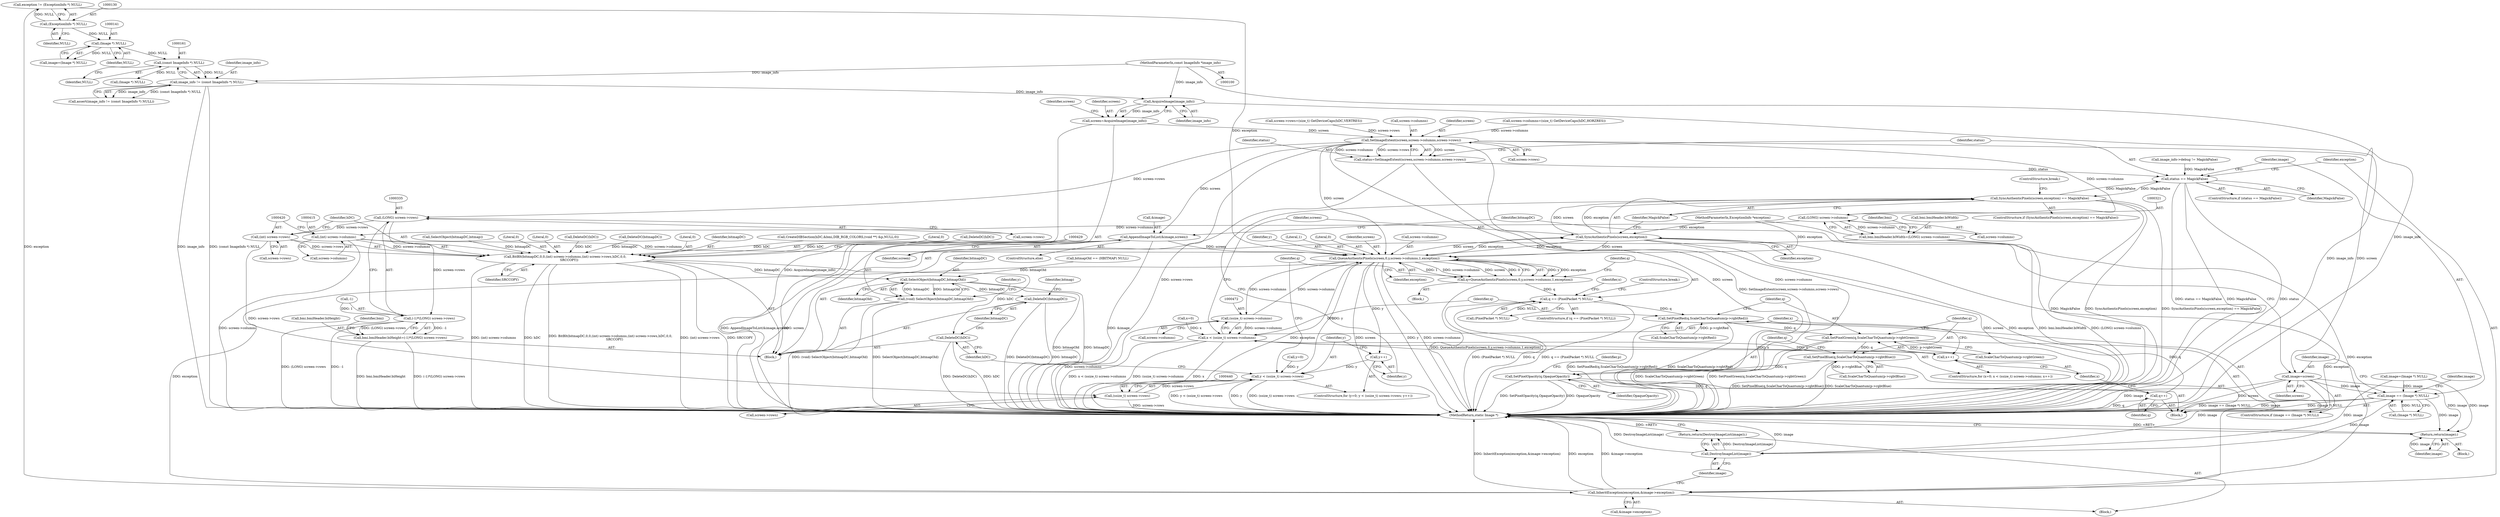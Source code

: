 digraph "0_ImageMagick_8c10b9247509c0484b55330458846115131ec2ae@pointer" {
"1000219" [label="(Call,AcquireImage(image_info))"];
"1000158" [label="(Call,image_info != (const ImageInfo *) NULL)"];
"1000101" [label="(MethodParameterIn,const ImageInfo *image_info)"];
"1000160" [label="(Call,(const ImageInfo *) NULL)"];
"1000140" [label="(Call,(Image *) NULL)"];
"1000129" [label="(Call,(ExceptionInfo *) NULL)"];
"1000217" [label="(Call,screen=AcquireImage(image_info))"];
"1000246" [label="(Call,SetImageExtent(screen,screen->columns,screen->rows))"];
"1000244" [label="(Call,status=SetImageExtent(screen,screen->columns,screen->rows))"];
"1000255" [label="(Call,status == MagickFalse)"];
"1000505" [label="(Call,SyncAuthenticPixels(screen,exception) == MagickFalse)"];
"1000274" [label="(Call,image=screen)"];
"1000266" [label="(Call,DestroyImageList(image))"];
"1000265" [label="(Return,return(DestroyImageList(image));)"];
"1000269" [label="(Call,image == (Image *) NULL)"];
"1000517" [label="(Return,return(image);)"];
"1000278" [label="(Call,AppendImageToList(&image,screen))"];
"1000449" [label="(Call,QueueAuthenticPixels(screen,0,y,screen->columns,1,exception))"];
"1000259" [label="(Call,InheritException(exception,&image->exception))"];
"1000444" [label="(Call,y++)"];
"1000437" [label="(Call,y < (ssize_t) screen->rows)"];
"1000447" [label="(Call,q=QueueAuthenticPixels(screen,0,y,screen->columns,1,exception))"];
"1000459" [label="(Call,q == (PixelPacket *) NULL)"];
"1000479" [label="(Call,SetPixelRed(q,ScaleCharToQuantum(p->rgbtRed)))"];
"1000485" [label="(Call,SetPixelGreen(q,ScaleCharToQuantum(p->rgbtGreen)))"];
"1000491" [label="(Call,SetPixelBlue(q,ScaleCharToQuantum(p->rgbtBlue)))"];
"1000497" [label="(Call,SetPixelOpacity(q,OpaqueOpacity))"];
"1000502" [label="(Call,q++)"];
"1000471" [label="(Call,(ssize_t) screen->columns)"];
"1000469" [label="(Call,x < (ssize_t) screen->columns)"];
"1000476" [label="(Call,x++)"];
"1000506" [label="(Call,SyncAuthenticPixels(screen,exception))"];
"1000320" [label="(Call,(LONG) screen->columns)"];
"1000314" [label="(Call,bmi.bmiHeader.biWidth=(LONG) screen->columns)"];
"1000414" [label="(Call,(int) screen->columns)"];
"1000410" [label="(Call,BitBlt(bitmapDC,0,0,(int) screen->columns,(int) screen->rows,hDC,0,0,\n        SRCCOPY))"];
"1000430" [label="(Call,SelectObject(bitmapDC,bitmapOld))"];
"1000428" [label="(Call,(void) SelectObject(bitmapDC,bitmapOld))"];
"1000513" [label="(Call,DeleteDC(bitmapDC))"];
"1000511" [label="(Call,DeleteDC(hDC))"];
"1000334" [label="(Call,(LONG) screen->rows)"];
"1000331" [label="(Call,(-1)*(LONG) screen->rows)"];
"1000325" [label="(Call,bmi.bmiHeader.biHeight=(-1)*(LONG) screen->rows)"];
"1000419" [label="(Call,(int) screen->rows)"];
"1000439" [label="(Call,(ssize_t) screen->rows)"];
"1000328" [label="(Identifier,bmi)"];
"1000426" [label="(Literal,0)"];
"1000230" [label="(Call,screen->rows=(size_t) GetDeviceCaps(hDC,VERTRES))"];
"1000486" [label="(Identifier,q)"];
"1000331" [label="(Call,(-1)*(LONG) screen->rows)"];
"1000453" [label="(Call,screen->columns)"];
"1000265" [label="(Return,return(DestroyImageList(image));)"];
"1000280" [label="(Identifier,image)"];
"1000487" [label="(Call,ScaleCharToQuantum(p->rgbtGreen))"];
"1000266" [label="(Call,DestroyImageList(image))"];
"1000276" [label="(Identifier,screen)"];
"1000326" [label="(Call,bmi.bmiHeader.biHeight)"];
"1000427" [label="(Identifier,SRCCOPY)"];
"1000480" [label="(Identifier,q)"];
"1000245" [label="(Identifier,status)"];
"1000260" [label="(Identifier,exception)"];
"1000447" [label="(Call,q=QueueAuthenticPixels(screen,0,y,screen->columns,1,exception))"];
"1000160" [label="(Call,(const ImageInfo *) NULL)"];
"1000162" [label="(Identifier,NULL)"];
"1000434" [label="(Call,y=0)"];
"1000244" [label="(Call,status=SetImageExtent(screen,screen->columns,screen->rows))"];
"1000269" [label="(Call,image == (Image *) NULL)"];
"1000101" [label="(MethodParameterIn,const ImageInfo *image_info)"];
"1000275" [label="(Identifier,image)"];
"1000481" [label="(Call,ScaleCharToQuantum(p->rgbtRed))"];
"1000435" [label="(Identifier,y)"];
"1000258" [label="(Block,)"];
"1000438" [label="(Identifier,y)"];
"1000172" [label="(Call,image=(Image *) NULL)"];
"1000460" [label="(Identifier,q)"];
"1000401" [label="(Call,DeleteDC(hDC))"];
"1000223" [label="(Identifier,screen)"];
"1000246" [label="(Call,SetImageExtent(screen,screen->columns,screen->rows))"];
"1000281" [label="(Identifier,screen)"];
"1000271" [label="(Call,(Image *) NULL)"];
"1000458" [label="(ControlStructure,if (q == (PixelPacket *) NULL))"];
"1000501" [label="(Identifier,p)"];
"1000513" [label="(Call,DeleteDC(bitmapDC))"];
"1000510" [label="(ControlStructure,break;)"];
"1000187" [label="(Block,)"];
"1000445" [label="(Identifier,y)"];
"1000456" [label="(Literal,1)"];
"1000279" [label="(Call,&image)"];
"1000449" [label="(Call,QueueAuthenticPixels(screen,0,y,screen->columns,1,exception))"];
"1000274" [label="(Call,image=screen)"];
"1000261" [label="(Call,&image->exception)"];
"1000248" [label="(Call,screen->columns)"];
"1000421" [label="(Call,screen->rows)"];
"1000451" [label="(Literal,0)"];
"1000342" [label="(Identifier,bmi)"];
"1000465" [label="(ControlStructure,for (x=0; x < (ssize_t) screen->columns; x++))"];
"1000459" [label="(Call,q == (PixelPacket *) NULL)"];
"1000270" [label="(Identifier,image)"];
"1000467" [label="(Identifier,x)"];
"1000410" [label="(Call,BitBlt(bitmapDC,0,0,(int) screen->columns,(int) screen->rows,hDC,0,0,\n        SRCCOPY))"];
"1000450" [label="(Identifier,screen)"];
"1000424" [label="(Identifier,hDC)"];
"1000391" [label="(Call,SelectObject(bitmapDC,bitmap))"];
"1000315" [label="(Call,bmi.bmiHeader.biWidth)"];
"1000499" [label="(Identifier,OpaqueOpacity)"];
"1000334" [label="(Call,(LONG) screen->rows)"];
"1000428" [label="(Call,(void) SelectObject(bitmapDC,bitmapOld))"];
"1000519" [label="(MethodReturn,static Image *)"];
"1000461" [label="(Call,(PixelPacket *) NULL)"];
"1000129" [label="(Call,(ExceptionInfo *) NULL)"];
"1000112" [label="(Call,image_info->debug != MagickFalse)"];
"1000473" [label="(Call,screen->columns)"];
"1000251" [label="(Call,screen->rows)"];
"1000103" [label="(Block,)"];
"1000247" [label="(Identifier,screen)"];
"1000416" [label="(Call,screen->columns)"];
"1000431" [label="(Identifier,bitmapDC)"];
"1000412" [label="(Literal,0)"];
"1000425" [label="(Literal,0)"];
"1000380" [label="(Call,DeleteDC(hDC))"];
"1000516" [label="(Identifier,bitmap)"];
"1000218" [label="(Identifier,screen)"];
"1000508" [label="(Identifier,exception)"];
"1000479" [label="(Call,SetPixelRed(q,ScaleCharToQuantum(p->rgbtRed)))"];
"1000502" [label="(Call,q++)"];
"1000457" [label="(Identifier,exception)"];
"1000277" [label="(ControlStructure,else)"];
"1000267" [label="(Identifier,image)"];
"1000485" [label="(Call,SetPixelGreen(q,ScaleCharToQuantum(p->rgbtGreen)))"];
"1000514" [label="(Identifier,bitmapDC)"];
"1000159" [label="(Identifier,image_info)"];
"1000437" [label="(Call,y < (ssize_t) screen->rows)"];
"1000314" [label="(Call,bmi.bmiHeader.biWidth=(LONG) screen->columns)"];
"1000403" [label="(Call,DeleteDC(bitmapDC))"];
"1000439" [label="(Call,(ssize_t) screen->rows)"];
"1000511" [label="(Call,DeleteDC(hDC))"];
"1000254" [label="(ControlStructure,if (status == MagickFalse))"];
"1000322" [label="(Call,screen->columns)"];
"1000498" [label="(Identifier,q)"];
"1000444" [label="(Call,y++)"];
"1000471" [label="(Call,(ssize_t) screen->columns)"];
"1000419" [label="(Call,(int) screen->rows)"];
"1000268" [label="(ControlStructure,if (image == (Image *) NULL))"];
"1000278" [label="(Call,AppendImageToList(&image,screen))"];
"1000217" [label="(Call,screen=AcquireImage(image_info))"];
"1000325" [label="(Call,bmi.bmiHeader.biHeight=(-1)*(LONG) screen->rows)"];
"1000257" [label="(Identifier,MagickFalse)"];
"1000255" [label="(Call,status == MagickFalse)"];
"1000512" [label="(Identifier,hDC)"];
"1000259" [label="(Call,InheritException(exception,&image->exception))"];
"1000446" [label="(Block,)"];
"1000283" [label="(Identifier,bitmapDC)"];
"1000158" [label="(Call,image_info != (const ImageInfo *) NULL)"];
"1000140" [label="(Call,(Image *) NULL)"];
"1000157" [label="(Call,assert(image_info != (const ImageInfo *) NULL))"];
"1000466" [label="(Call,x=0)"];
"1000433" [label="(ControlStructure,for (y=0; y < (ssize_t) screen->rows; y++))"];
"1000332" [label="(Call,-1)"];
"1000221" [label="(Call,screen->columns=(size_t) GetDeviceCaps(hDC,HORZRES))"];
"1000506" [label="(Call,SyncAuthenticPixels(screen,exception))"];
"1000127" [label="(Call,exception != (ExceptionInfo *) NULL)"];
"1000220" [label="(Identifier,image_info)"];
"1000414" [label="(Call,(int) screen->columns)"];
"1000464" [label="(ControlStructure,break;)"];
"1000505" [label="(Call,SyncAuthenticPixels(screen,exception) == MagickFalse)"];
"1000492" [label="(Identifier,q)"];
"1000469" [label="(Call,x < (ssize_t) screen->columns)"];
"1000256" [label="(Identifier,status)"];
"1000517" [label="(Return,return(image);)"];
"1000477" [label="(Identifier,x)"];
"1000476" [label="(Call,x++)"];
"1000413" [label="(Literal,0)"];
"1000336" [label="(Call,screen->rows)"];
"1000131" [label="(Identifier,NULL)"];
"1000411" [label="(Identifier,bitmapDC)"];
"1000441" [label="(Call,screen->rows)"];
"1000142" [label="(Identifier,NULL)"];
"1000518" [label="(Identifier,image)"];
"1000491" [label="(Call,SetPixelBlue(q,ScaleCharToQuantum(p->rgbtBlue)))"];
"1000493" [label="(Call,ScaleCharToQuantum(p->rgbtBlue))"];
"1000395" [label="(Call,bitmapOld == (HBITMAP) NULL)"];
"1000174" [label="(Call,(Image *) NULL)"];
"1000470" [label="(Identifier,x)"];
"1000509" [label="(Identifier,MagickFalse)"];
"1000497" [label="(Call,SetPixelOpacity(q,OpaqueOpacity))"];
"1000448" [label="(Identifier,q)"];
"1000432" [label="(Identifier,bitmapOld)"];
"1000452" [label="(Identifier,y)"];
"1000219" [label="(Call,AcquireImage(image_info))"];
"1000320" [label="(Call,(LONG) screen->columns)"];
"1000478" [label="(Block,)"];
"1000138" [label="(Call,image=(Image *) NULL)"];
"1000507" [label="(Identifier,screen)"];
"1000362" [label="(Call,CreateDIBSection(hDC,&bmi,DIB_RGB_COLORS,(void **) &p,NULL,0))"];
"1000102" [label="(MethodParameterIn,ExceptionInfo *exception)"];
"1000503" [label="(Identifier,q)"];
"1000430" [label="(Call,SelectObject(bitmapDC,bitmapOld))"];
"1000504" [label="(ControlStructure,if (SyncAuthenticPixels(screen,exception) == MagickFalse))"];
"1000219" -> "1000217"  [label="AST: "];
"1000219" -> "1000220"  [label="CFG: "];
"1000220" -> "1000219"  [label="AST: "];
"1000217" -> "1000219"  [label="CFG: "];
"1000219" -> "1000519"  [label="DDG: image_info"];
"1000219" -> "1000217"  [label="DDG: image_info"];
"1000158" -> "1000219"  [label="DDG: image_info"];
"1000101" -> "1000219"  [label="DDG: image_info"];
"1000158" -> "1000157"  [label="AST: "];
"1000158" -> "1000160"  [label="CFG: "];
"1000159" -> "1000158"  [label="AST: "];
"1000160" -> "1000158"  [label="AST: "];
"1000157" -> "1000158"  [label="CFG: "];
"1000158" -> "1000519"  [label="DDG: image_info"];
"1000158" -> "1000519"  [label="DDG: (const ImageInfo *) NULL"];
"1000158" -> "1000157"  [label="DDG: image_info"];
"1000158" -> "1000157"  [label="DDG: (const ImageInfo *) NULL"];
"1000101" -> "1000158"  [label="DDG: image_info"];
"1000160" -> "1000158"  [label="DDG: NULL"];
"1000101" -> "1000100"  [label="AST: "];
"1000101" -> "1000519"  [label="DDG: image_info"];
"1000160" -> "1000162"  [label="CFG: "];
"1000161" -> "1000160"  [label="AST: "];
"1000162" -> "1000160"  [label="AST: "];
"1000140" -> "1000160"  [label="DDG: NULL"];
"1000160" -> "1000174"  [label="DDG: NULL"];
"1000140" -> "1000138"  [label="AST: "];
"1000140" -> "1000142"  [label="CFG: "];
"1000141" -> "1000140"  [label="AST: "];
"1000142" -> "1000140"  [label="AST: "];
"1000138" -> "1000140"  [label="CFG: "];
"1000140" -> "1000138"  [label="DDG: NULL"];
"1000129" -> "1000140"  [label="DDG: NULL"];
"1000129" -> "1000127"  [label="AST: "];
"1000129" -> "1000131"  [label="CFG: "];
"1000130" -> "1000129"  [label="AST: "];
"1000131" -> "1000129"  [label="AST: "];
"1000127" -> "1000129"  [label="CFG: "];
"1000129" -> "1000127"  [label="DDG: NULL"];
"1000217" -> "1000187"  [label="AST: "];
"1000218" -> "1000217"  [label="AST: "];
"1000223" -> "1000217"  [label="CFG: "];
"1000217" -> "1000519"  [label="DDG: AcquireImage(image_info)"];
"1000217" -> "1000246"  [label="DDG: screen"];
"1000246" -> "1000244"  [label="AST: "];
"1000246" -> "1000251"  [label="CFG: "];
"1000247" -> "1000246"  [label="AST: "];
"1000248" -> "1000246"  [label="AST: "];
"1000251" -> "1000246"  [label="AST: "];
"1000244" -> "1000246"  [label="CFG: "];
"1000246" -> "1000519"  [label="DDG: screen->columns"];
"1000246" -> "1000519"  [label="DDG: screen->rows"];
"1000246" -> "1000519"  [label="DDG: screen"];
"1000246" -> "1000244"  [label="DDG: screen"];
"1000246" -> "1000244"  [label="DDG: screen->columns"];
"1000246" -> "1000244"  [label="DDG: screen->rows"];
"1000221" -> "1000246"  [label="DDG: screen->columns"];
"1000230" -> "1000246"  [label="DDG: screen->rows"];
"1000246" -> "1000274"  [label="DDG: screen"];
"1000246" -> "1000278"  [label="DDG: screen"];
"1000246" -> "1000320"  [label="DDG: screen->columns"];
"1000246" -> "1000334"  [label="DDG: screen->rows"];
"1000246" -> "1000449"  [label="DDG: screen"];
"1000244" -> "1000187"  [label="AST: "];
"1000245" -> "1000244"  [label="AST: "];
"1000256" -> "1000244"  [label="CFG: "];
"1000244" -> "1000519"  [label="DDG: SetImageExtent(screen,screen->columns,screen->rows)"];
"1000244" -> "1000255"  [label="DDG: status"];
"1000255" -> "1000254"  [label="AST: "];
"1000255" -> "1000257"  [label="CFG: "];
"1000256" -> "1000255"  [label="AST: "];
"1000257" -> "1000255"  [label="AST: "];
"1000260" -> "1000255"  [label="CFG: "];
"1000270" -> "1000255"  [label="CFG: "];
"1000255" -> "1000519"  [label="DDG: status == MagickFalse"];
"1000255" -> "1000519"  [label="DDG: MagickFalse"];
"1000255" -> "1000519"  [label="DDG: status"];
"1000505" -> "1000255"  [label="DDG: MagickFalse"];
"1000112" -> "1000255"  [label="DDG: MagickFalse"];
"1000255" -> "1000505"  [label="DDG: MagickFalse"];
"1000505" -> "1000504"  [label="AST: "];
"1000505" -> "1000509"  [label="CFG: "];
"1000506" -> "1000505"  [label="AST: "];
"1000509" -> "1000505"  [label="AST: "];
"1000510" -> "1000505"  [label="CFG: "];
"1000445" -> "1000505"  [label="CFG: "];
"1000505" -> "1000519"  [label="DDG: MagickFalse"];
"1000505" -> "1000519"  [label="DDG: SyncAuthenticPixels(screen,exception)"];
"1000505" -> "1000519"  [label="DDG: SyncAuthenticPixels(screen,exception) == MagickFalse"];
"1000506" -> "1000505"  [label="DDG: screen"];
"1000506" -> "1000505"  [label="DDG: exception"];
"1000274" -> "1000268"  [label="AST: "];
"1000274" -> "1000276"  [label="CFG: "];
"1000275" -> "1000274"  [label="AST: "];
"1000276" -> "1000274"  [label="AST: "];
"1000283" -> "1000274"  [label="CFG: "];
"1000274" -> "1000519"  [label="DDG: image"];
"1000274" -> "1000519"  [label="DDG: screen"];
"1000274" -> "1000266"  [label="DDG: image"];
"1000274" -> "1000269"  [label="DDG: image"];
"1000274" -> "1000517"  [label="DDG: image"];
"1000266" -> "1000265"  [label="AST: "];
"1000266" -> "1000267"  [label="CFG: "];
"1000267" -> "1000266"  [label="AST: "];
"1000265" -> "1000266"  [label="CFG: "];
"1000266" -> "1000519"  [label="DDG: image"];
"1000266" -> "1000519"  [label="DDG: DestroyImageList(image)"];
"1000266" -> "1000265"  [label="DDG: DestroyImageList(image)"];
"1000172" -> "1000266"  [label="DDG: image"];
"1000269" -> "1000266"  [label="DDG: image"];
"1000265" -> "1000258"  [label="AST: "];
"1000519" -> "1000265"  [label="CFG: "];
"1000265" -> "1000519"  [label="DDG: <RET>"];
"1000269" -> "1000268"  [label="AST: "];
"1000269" -> "1000271"  [label="CFG: "];
"1000270" -> "1000269"  [label="AST: "];
"1000271" -> "1000269"  [label="AST: "];
"1000275" -> "1000269"  [label="CFG: "];
"1000280" -> "1000269"  [label="CFG: "];
"1000269" -> "1000519"  [label="DDG: image == (Image *) NULL"];
"1000269" -> "1000519"  [label="DDG: image"];
"1000269" -> "1000519"  [label="DDG: (Image *) NULL"];
"1000172" -> "1000269"  [label="DDG: image"];
"1000271" -> "1000269"  [label="DDG: NULL"];
"1000269" -> "1000517"  [label="DDG: image"];
"1000517" -> "1000103"  [label="AST: "];
"1000517" -> "1000518"  [label="CFG: "];
"1000518" -> "1000517"  [label="AST: "];
"1000519" -> "1000517"  [label="CFG: "];
"1000517" -> "1000519"  [label="DDG: <RET>"];
"1000518" -> "1000517"  [label="DDG: image"];
"1000172" -> "1000517"  [label="DDG: image"];
"1000278" -> "1000277"  [label="AST: "];
"1000278" -> "1000281"  [label="CFG: "];
"1000279" -> "1000278"  [label="AST: "];
"1000281" -> "1000278"  [label="AST: "];
"1000283" -> "1000278"  [label="CFG: "];
"1000278" -> "1000519"  [label="DDG: AppendImageToList(&image,screen)"];
"1000278" -> "1000519"  [label="DDG: screen"];
"1000278" -> "1000519"  [label="DDG: &image"];
"1000278" -> "1000449"  [label="DDG: screen"];
"1000449" -> "1000447"  [label="AST: "];
"1000449" -> "1000457"  [label="CFG: "];
"1000450" -> "1000449"  [label="AST: "];
"1000451" -> "1000449"  [label="AST: "];
"1000452" -> "1000449"  [label="AST: "];
"1000453" -> "1000449"  [label="AST: "];
"1000456" -> "1000449"  [label="AST: "];
"1000457" -> "1000449"  [label="AST: "];
"1000447" -> "1000449"  [label="CFG: "];
"1000449" -> "1000519"  [label="DDG: exception"];
"1000449" -> "1000519"  [label="DDG: screen"];
"1000449" -> "1000519"  [label="DDG: y"];
"1000449" -> "1000519"  [label="DDG: screen->columns"];
"1000449" -> "1000259"  [label="DDG: exception"];
"1000449" -> "1000444"  [label="DDG: y"];
"1000449" -> "1000447"  [label="DDG: y"];
"1000449" -> "1000447"  [label="DDG: exception"];
"1000449" -> "1000447"  [label="DDG: 1"];
"1000449" -> "1000447"  [label="DDG: screen->columns"];
"1000449" -> "1000447"  [label="DDG: screen"];
"1000449" -> "1000447"  [label="DDG: 0"];
"1000506" -> "1000449"  [label="DDG: screen"];
"1000506" -> "1000449"  [label="DDG: exception"];
"1000437" -> "1000449"  [label="DDG: y"];
"1000414" -> "1000449"  [label="DDG: screen->columns"];
"1000471" -> "1000449"  [label="DDG: screen->columns"];
"1000127" -> "1000449"  [label="DDG: exception"];
"1000102" -> "1000449"  [label="DDG: exception"];
"1000449" -> "1000471"  [label="DDG: screen->columns"];
"1000449" -> "1000506"  [label="DDG: screen"];
"1000449" -> "1000506"  [label="DDG: exception"];
"1000259" -> "1000258"  [label="AST: "];
"1000259" -> "1000261"  [label="CFG: "];
"1000260" -> "1000259"  [label="AST: "];
"1000261" -> "1000259"  [label="AST: "];
"1000267" -> "1000259"  [label="CFG: "];
"1000259" -> "1000519"  [label="DDG: InheritException(exception,&image->exception)"];
"1000259" -> "1000519"  [label="DDG: exception"];
"1000259" -> "1000519"  [label="DDG: &image->exception"];
"1000127" -> "1000259"  [label="DDG: exception"];
"1000506" -> "1000259"  [label="DDG: exception"];
"1000102" -> "1000259"  [label="DDG: exception"];
"1000444" -> "1000433"  [label="AST: "];
"1000444" -> "1000445"  [label="CFG: "];
"1000445" -> "1000444"  [label="AST: "];
"1000438" -> "1000444"  [label="CFG: "];
"1000444" -> "1000437"  [label="DDG: y"];
"1000437" -> "1000433"  [label="AST: "];
"1000437" -> "1000439"  [label="CFG: "];
"1000438" -> "1000437"  [label="AST: "];
"1000439" -> "1000437"  [label="AST: "];
"1000448" -> "1000437"  [label="CFG: "];
"1000512" -> "1000437"  [label="CFG: "];
"1000437" -> "1000519"  [label="DDG: y < (ssize_t) screen->rows"];
"1000437" -> "1000519"  [label="DDG: y"];
"1000437" -> "1000519"  [label="DDG: (ssize_t) screen->rows"];
"1000434" -> "1000437"  [label="DDG: y"];
"1000439" -> "1000437"  [label="DDG: screen->rows"];
"1000447" -> "1000446"  [label="AST: "];
"1000448" -> "1000447"  [label="AST: "];
"1000460" -> "1000447"  [label="CFG: "];
"1000447" -> "1000519"  [label="DDG: QueueAuthenticPixels(screen,0,y,screen->columns,1,exception)"];
"1000447" -> "1000459"  [label="DDG: q"];
"1000459" -> "1000458"  [label="AST: "];
"1000459" -> "1000461"  [label="CFG: "];
"1000460" -> "1000459"  [label="AST: "];
"1000461" -> "1000459"  [label="AST: "];
"1000464" -> "1000459"  [label="CFG: "];
"1000467" -> "1000459"  [label="CFG: "];
"1000459" -> "1000519"  [label="DDG: (PixelPacket *) NULL"];
"1000459" -> "1000519"  [label="DDG: q"];
"1000459" -> "1000519"  [label="DDG: q == (PixelPacket *) NULL"];
"1000461" -> "1000459"  [label="DDG: NULL"];
"1000459" -> "1000479"  [label="DDG: q"];
"1000479" -> "1000478"  [label="AST: "];
"1000479" -> "1000481"  [label="CFG: "];
"1000480" -> "1000479"  [label="AST: "];
"1000481" -> "1000479"  [label="AST: "];
"1000486" -> "1000479"  [label="CFG: "];
"1000479" -> "1000519"  [label="DDG: SetPixelRed(q,ScaleCharToQuantum(p->rgbtRed))"];
"1000479" -> "1000519"  [label="DDG: ScaleCharToQuantum(p->rgbtRed)"];
"1000502" -> "1000479"  [label="DDG: q"];
"1000481" -> "1000479"  [label="DDG: p->rgbtRed"];
"1000479" -> "1000485"  [label="DDG: q"];
"1000485" -> "1000478"  [label="AST: "];
"1000485" -> "1000487"  [label="CFG: "];
"1000486" -> "1000485"  [label="AST: "];
"1000487" -> "1000485"  [label="AST: "];
"1000492" -> "1000485"  [label="CFG: "];
"1000485" -> "1000519"  [label="DDG: ScaleCharToQuantum(p->rgbtGreen)"];
"1000485" -> "1000519"  [label="DDG: SetPixelGreen(q,ScaleCharToQuantum(p->rgbtGreen))"];
"1000487" -> "1000485"  [label="DDG: p->rgbtGreen"];
"1000485" -> "1000491"  [label="DDG: q"];
"1000491" -> "1000478"  [label="AST: "];
"1000491" -> "1000493"  [label="CFG: "];
"1000492" -> "1000491"  [label="AST: "];
"1000493" -> "1000491"  [label="AST: "];
"1000498" -> "1000491"  [label="CFG: "];
"1000491" -> "1000519"  [label="DDG: ScaleCharToQuantum(p->rgbtBlue)"];
"1000491" -> "1000519"  [label="DDG: SetPixelBlue(q,ScaleCharToQuantum(p->rgbtBlue))"];
"1000493" -> "1000491"  [label="DDG: p->rgbtBlue"];
"1000491" -> "1000497"  [label="DDG: q"];
"1000497" -> "1000478"  [label="AST: "];
"1000497" -> "1000499"  [label="CFG: "];
"1000498" -> "1000497"  [label="AST: "];
"1000499" -> "1000497"  [label="AST: "];
"1000501" -> "1000497"  [label="CFG: "];
"1000497" -> "1000519"  [label="DDG: SetPixelOpacity(q,OpaqueOpacity)"];
"1000497" -> "1000519"  [label="DDG: OpaqueOpacity"];
"1000497" -> "1000502"  [label="DDG: q"];
"1000502" -> "1000478"  [label="AST: "];
"1000502" -> "1000503"  [label="CFG: "];
"1000503" -> "1000502"  [label="AST: "];
"1000477" -> "1000502"  [label="CFG: "];
"1000502" -> "1000519"  [label="DDG: q"];
"1000471" -> "1000469"  [label="AST: "];
"1000471" -> "1000473"  [label="CFG: "];
"1000472" -> "1000471"  [label="AST: "];
"1000473" -> "1000471"  [label="AST: "];
"1000469" -> "1000471"  [label="CFG: "];
"1000471" -> "1000519"  [label="DDG: screen->columns"];
"1000471" -> "1000469"  [label="DDG: screen->columns"];
"1000469" -> "1000465"  [label="AST: "];
"1000470" -> "1000469"  [label="AST: "];
"1000480" -> "1000469"  [label="CFG: "];
"1000507" -> "1000469"  [label="CFG: "];
"1000469" -> "1000519"  [label="DDG: x < (ssize_t) screen->columns"];
"1000469" -> "1000519"  [label="DDG: (ssize_t) screen->columns"];
"1000469" -> "1000519"  [label="DDG: x"];
"1000466" -> "1000469"  [label="DDG: x"];
"1000476" -> "1000469"  [label="DDG: x"];
"1000469" -> "1000476"  [label="DDG: x"];
"1000476" -> "1000465"  [label="AST: "];
"1000476" -> "1000477"  [label="CFG: "];
"1000477" -> "1000476"  [label="AST: "];
"1000470" -> "1000476"  [label="CFG: "];
"1000506" -> "1000508"  [label="CFG: "];
"1000507" -> "1000506"  [label="AST: "];
"1000508" -> "1000506"  [label="AST: "];
"1000509" -> "1000506"  [label="CFG: "];
"1000506" -> "1000519"  [label="DDG: screen"];
"1000506" -> "1000519"  [label="DDG: exception"];
"1000102" -> "1000506"  [label="DDG: exception"];
"1000320" -> "1000314"  [label="AST: "];
"1000320" -> "1000322"  [label="CFG: "];
"1000321" -> "1000320"  [label="AST: "];
"1000322" -> "1000320"  [label="AST: "];
"1000314" -> "1000320"  [label="CFG: "];
"1000320" -> "1000314"  [label="DDG: screen->columns"];
"1000320" -> "1000414"  [label="DDG: screen->columns"];
"1000314" -> "1000187"  [label="AST: "];
"1000315" -> "1000314"  [label="AST: "];
"1000328" -> "1000314"  [label="CFG: "];
"1000314" -> "1000519"  [label="DDG: bmi.bmiHeader.biWidth"];
"1000314" -> "1000519"  [label="DDG: (LONG) screen->columns"];
"1000414" -> "1000410"  [label="AST: "];
"1000414" -> "1000416"  [label="CFG: "];
"1000415" -> "1000414"  [label="AST: "];
"1000416" -> "1000414"  [label="AST: "];
"1000420" -> "1000414"  [label="CFG: "];
"1000414" -> "1000519"  [label="DDG: screen->columns"];
"1000414" -> "1000410"  [label="DDG: screen->columns"];
"1000410" -> "1000187"  [label="AST: "];
"1000410" -> "1000427"  [label="CFG: "];
"1000411" -> "1000410"  [label="AST: "];
"1000412" -> "1000410"  [label="AST: "];
"1000413" -> "1000410"  [label="AST: "];
"1000419" -> "1000410"  [label="AST: "];
"1000424" -> "1000410"  [label="AST: "];
"1000425" -> "1000410"  [label="AST: "];
"1000426" -> "1000410"  [label="AST: "];
"1000427" -> "1000410"  [label="AST: "];
"1000429" -> "1000410"  [label="CFG: "];
"1000410" -> "1000519"  [label="DDG: SRCCOPY"];
"1000410" -> "1000519"  [label="DDG: (int) screen->columns"];
"1000410" -> "1000519"  [label="DDG: hDC"];
"1000410" -> "1000519"  [label="DDG: BitBlt(bitmapDC,0,0,(int) screen->columns,(int) screen->rows,hDC,0,0,\n        SRCCOPY)"];
"1000410" -> "1000519"  [label="DDG: (int) screen->rows"];
"1000391" -> "1000410"  [label="DDG: bitmapDC"];
"1000403" -> "1000410"  [label="DDG: bitmapDC"];
"1000419" -> "1000410"  [label="DDG: screen->rows"];
"1000401" -> "1000410"  [label="DDG: hDC"];
"1000380" -> "1000410"  [label="DDG: hDC"];
"1000362" -> "1000410"  [label="DDG: hDC"];
"1000410" -> "1000430"  [label="DDG: bitmapDC"];
"1000410" -> "1000511"  [label="DDG: hDC"];
"1000430" -> "1000428"  [label="AST: "];
"1000430" -> "1000432"  [label="CFG: "];
"1000431" -> "1000430"  [label="AST: "];
"1000432" -> "1000430"  [label="AST: "];
"1000428" -> "1000430"  [label="CFG: "];
"1000430" -> "1000519"  [label="DDG: bitmapOld"];
"1000430" -> "1000519"  [label="DDG: bitmapDC"];
"1000430" -> "1000428"  [label="DDG: bitmapDC"];
"1000430" -> "1000428"  [label="DDG: bitmapOld"];
"1000395" -> "1000430"  [label="DDG: bitmapOld"];
"1000430" -> "1000513"  [label="DDG: bitmapDC"];
"1000428" -> "1000187"  [label="AST: "];
"1000429" -> "1000428"  [label="AST: "];
"1000435" -> "1000428"  [label="CFG: "];
"1000428" -> "1000519"  [label="DDG: (void) SelectObject(bitmapDC,bitmapOld)"];
"1000428" -> "1000519"  [label="DDG: SelectObject(bitmapDC,bitmapOld)"];
"1000513" -> "1000187"  [label="AST: "];
"1000513" -> "1000514"  [label="CFG: "];
"1000514" -> "1000513"  [label="AST: "];
"1000516" -> "1000513"  [label="CFG: "];
"1000513" -> "1000519"  [label="DDG: DeleteDC(bitmapDC)"];
"1000513" -> "1000519"  [label="DDG: bitmapDC"];
"1000511" -> "1000187"  [label="AST: "];
"1000511" -> "1000512"  [label="CFG: "];
"1000512" -> "1000511"  [label="AST: "];
"1000514" -> "1000511"  [label="CFG: "];
"1000511" -> "1000519"  [label="DDG: DeleteDC(hDC)"];
"1000511" -> "1000519"  [label="DDG: hDC"];
"1000334" -> "1000331"  [label="AST: "];
"1000334" -> "1000336"  [label="CFG: "];
"1000335" -> "1000334"  [label="AST: "];
"1000336" -> "1000334"  [label="AST: "];
"1000331" -> "1000334"  [label="CFG: "];
"1000334" -> "1000331"  [label="DDG: screen->rows"];
"1000334" -> "1000419"  [label="DDG: screen->rows"];
"1000331" -> "1000325"  [label="AST: "];
"1000332" -> "1000331"  [label="AST: "];
"1000325" -> "1000331"  [label="CFG: "];
"1000331" -> "1000519"  [label="DDG: (LONG) screen->rows"];
"1000331" -> "1000519"  [label="DDG: -1"];
"1000331" -> "1000325"  [label="DDG: -1"];
"1000331" -> "1000325"  [label="DDG: (LONG) screen->rows"];
"1000332" -> "1000331"  [label="DDG: 1"];
"1000325" -> "1000187"  [label="AST: "];
"1000326" -> "1000325"  [label="AST: "];
"1000342" -> "1000325"  [label="CFG: "];
"1000325" -> "1000519"  [label="DDG: bmi.bmiHeader.biHeight"];
"1000325" -> "1000519"  [label="DDG: (-1)*(LONG) screen->rows"];
"1000419" -> "1000421"  [label="CFG: "];
"1000420" -> "1000419"  [label="AST: "];
"1000421" -> "1000419"  [label="AST: "];
"1000424" -> "1000419"  [label="CFG: "];
"1000419" -> "1000439"  [label="DDG: screen->rows"];
"1000439" -> "1000441"  [label="CFG: "];
"1000440" -> "1000439"  [label="AST: "];
"1000441" -> "1000439"  [label="AST: "];
"1000439" -> "1000519"  [label="DDG: screen->rows"];
}
